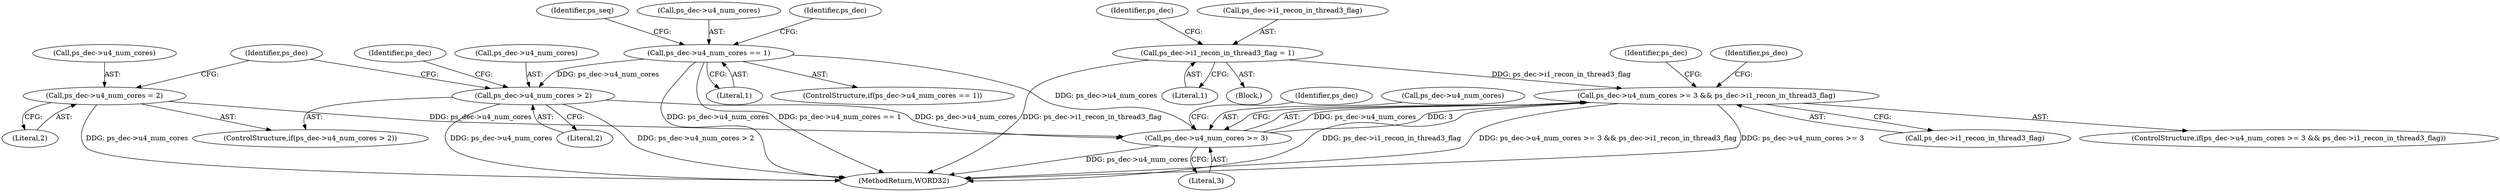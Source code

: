 digraph "0_Android_f634481e940421020e52f511c1fb34aac1db4b2f@API" {
"1002075" [label="(Call,ps_dec->u4_num_cores >= 3 && ps_dec->i1_recon_in_thread3_flag)"];
"1002076" [label="(Call,ps_dec->u4_num_cores >= 3)"];
"1000273" [label="(Call,ps_dec->u4_num_cores == 1)"];
"1000301" [label="(Call,ps_dec->u4_num_cores = 2)"];
"1000296" [label="(Call,ps_dec->u4_num_cores > 2)"];
"1002045" [label="(Call,ps_dec->i1_recon_in_thread3_flag = 1)"];
"1002080" [label="(Literal,3)"];
"1002075" [label="(Call,ps_dec->u4_num_cores >= 3 && ps_dec->i1_recon_in_thread3_flag)"];
"1000274" [label="(Call,ps_dec->u4_num_cores)"];
"1000280" [label="(Identifier,ps_dec)"];
"1002081" [label="(Call,ps_dec->i1_recon_in_thread3_flag)"];
"1000296" [label="(Call,ps_dec->u4_num_cores > 2)"];
"1000302" [label="(Call,ps_dec->u4_num_cores)"];
"1000301" [label="(Call,ps_dec->u4_num_cores = 2)"];
"1002105" [label="(Identifier,ps_dec)"];
"1000277" [label="(Literal,1)"];
"1002045" [label="(Call,ps_dec->i1_recon_in_thread3_flag = 1)"];
"1000308" [label="(Identifier,ps_dec)"];
"1002082" [label="(Identifier,ps_dec)"];
"1000305" [label="(Literal,2)"];
"1000272" [label="(ControlStructure,if(ps_dec->u4_num_cores == 1))"];
"1000295" [label="(ControlStructure,if(ps_dec->u4_num_cores > 2))"];
"1002088" [label="(Identifier,ps_dec)"];
"1002049" [label="(Literal,1)"];
"1002074" [label="(ControlStructure,if(ps_dec->u4_num_cores >= 3 && ps_dec->i1_recon_in_thread3_flag))"];
"1000141" [label="(Block,)"];
"1002077" [label="(Call,ps_dec->u4_num_cores)"];
"1002076" [label="(Call,ps_dec->u4_num_cores >= 3)"];
"1000286" [label="(Identifier,ps_seq)"];
"1000273" [label="(Call,ps_dec->u4_num_cores == 1)"];
"1000303" [label="(Identifier,ps_dec)"];
"1002046" [label="(Call,ps_dec->i1_recon_in_thread3_flag)"];
"1002052" [label="(Identifier,ps_dec)"];
"1000297" [label="(Call,ps_dec->u4_num_cores)"];
"1002154" [label="(MethodReturn,WORD32)"];
"1000300" [label="(Literal,2)"];
"1002075" -> "1002074"  [label="AST: "];
"1002075" -> "1002076"  [label="CFG: "];
"1002075" -> "1002081"  [label="CFG: "];
"1002076" -> "1002075"  [label="AST: "];
"1002081" -> "1002075"  [label="AST: "];
"1002088" -> "1002075"  [label="CFG: "];
"1002105" -> "1002075"  [label="CFG: "];
"1002075" -> "1002154"  [label="DDG: ps_dec->i1_recon_in_thread3_flag"];
"1002075" -> "1002154"  [label="DDG: ps_dec->u4_num_cores >= 3 && ps_dec->i1_recon_in_thread3_flag"];
"1002075" -> "1002154"  [label="DDG: ps_dec->u4_num_cores >= 3"];
"1002076" -> "1002075"  [label="DDG: ps_dec->u4_num_cores"];
"1002076" -> "1002075"  [label="DDG: 3"];
"1002045" -> "1002075"  [label="DDG: ps_dec->i1_recon_in_thread3_flag"];
"1002076" -> "1002080"  [label="CFG: "];
"1002077" -> "1002076"  [label="AST: "];
"1002080" -> "1002076"  [label="AST: "];
"1002082" -> "1002076"  [label="CFG: "];
"1002076" -> "1002154"  [label="DDG: ps_dec->u4_num_cores"];
"1000273" -> "1002076"  [label="DDG: ps_dec->u4_num_cores"];
"1000301" -> "1002076"  [label="DDG: ps_dec->u4_num_cores"];
"1000296" -> "1002076"  [label="DDG: ps_dec->u4_num_cores"];
"1000273" -> "1000272"  [label="AST: "];
"1000273" -> "1000277"  [label="CFG: "];
"1000274" -> "1000273"  [label="AST: "];
"1000277" -> "1000273"  [label="AST: "];
"1000280" -> "1000273"  [label="CFG: "];
"1000286" -> "1000273"  [label="CFG: "];
"1000273" -> "1002154"  [label="DDG: ps_dec->u4_num_cores"];
"1000273" -> "1002154"  [label="DDG: ps_dec->u4_num_cores == 1"];
"1000273" -> "1000296"  [label="DDG: ps_dec->u4_num_cores"];
"1000301" -> "1000295"  [label="AST: "];
"1000301" -> "1000305"  [label="CFG: "];
"1000302" -> "1000301"  [label="AST: "];
"1000305" -> "1000301"  [label="AST: "];
"1000308" -> "1000301"  [label="CFG: "];
"1000301" -> "1002154"  [label="DDG: ps_dec->u4_num_cores"];
"1000296" -> "1000295"  [label="AST: "];
"1000296" -> "1000300"  [label="CFG: "];
"1000297" -> "1000296"  [label="AST: "];
"1000300" -> "1000296"  [label="AST: "];
"1000303" -> "1000296"  [label="CFG: "];
"1000308" -> "1000296"  [label="CFG: "];
"1000296" -> "1002154"  [label="DDG: ps_dec->u4_num_cores > 2"];
"1000296" -> "1002154"  [label="DDG: ps_dec->u4_num_cores"];
"1002045" -> "1000141"  [label="AST: "];
"1002045" -> "1002049"  [label="CFG: "];
"1002046" -> "1002045"  [label="AST: "];
"1002049" -> "1002045"  [label="AST: "];
"1002052" -> "1002045"  [label="CFG: "];
"1002045" -> "1002154"  [label="DDG: ps_dec->i1_recon_in_thread3_flag"];
}
